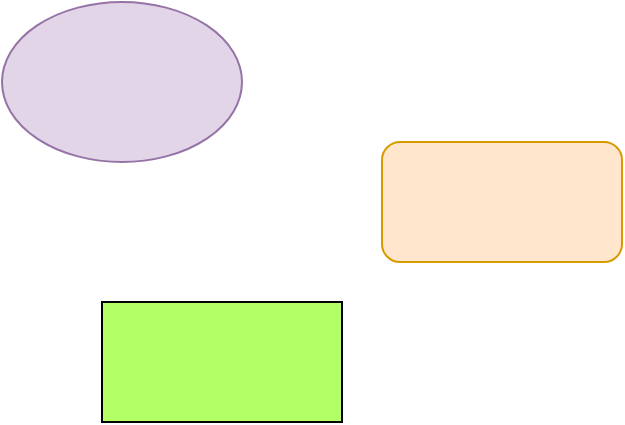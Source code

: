 <mxfile version="15.1.4" type="github"><diagram id="u7kxpJ1rvZSEg3dETPx4" name="Page-1"><mxGraphModel dx="1182" dy="865" grid="1" gridSize="10" guides="1" tooltips="1" connect="1" arrows="1" fold="1" page="1" pageScale="1" pageWidth="827" pageHeight="1169" math="0" shadow="0"><root><mxCell id="0"/><mxCell id="1" parent="0"/><mxCell id="SnnkLVB-SIJvcdozlkTH-1" value="" style="ellipse;whiteSpace=wrap;html=1;fillColor=#e1d5e7;strokeColor=#9673a6;" parent="1" vertex="1"><mxGeometry x="40" y="260" width="120" height="80" as="geometry"/></mxCell><mxCell id="SnnkLVB-SIJvcdozlkTH-2" value="" style="rounded=1;whiteSpace=wrap;html=1;fillColor=#ffe6cc;strokeColor=#d79b00;" parent="1" vertex="1"><mxGeometry x="230" y="330" width="120" height="60" as="geometry"/></mxCell><mxCell id="SnnkLVB-SIJvcdozlkTH-3" value="" style="whiteSpace=wrap;html=1;fillColor=#B3FF66;" parent="1" vertex="1"><mxGeometry x="90" y="410" width="120" height="60" as="geometry"/></mxCell></root></mxGraphModel></diagram></mxfile>